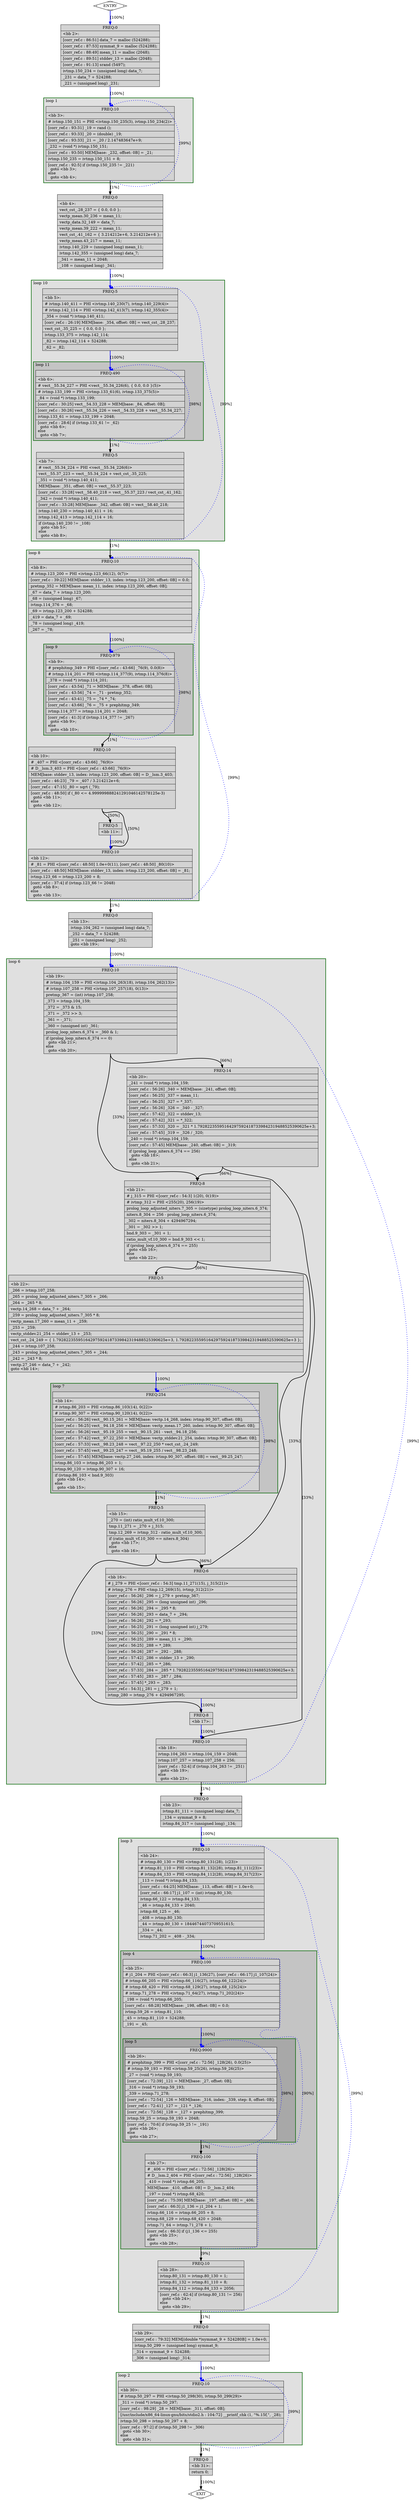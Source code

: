 digraph "./corr_ref.ltrans0.126t.slsr" {
overlap=false;
subgraph "main" {
	color="black";
	label="main";
	subgraph cluster_0_2 {
	style="filled";
	color="darkgreen";
	fillcolor="grey88";
	label="loop 2";
	labeljust=l;
	penwidth=2;
	fn_0_basic_block_30 [shape=record,style=filled,fillcolor=lightgrey,label="{ FREQ:10 |\<bb\ 30\>:\l\
|#\ ivtmp.50_297\ =\ PHI\ \<ivtmp.50_298(30),\ ivtmp.50_299(29)\>\l\
|_311\ =\ (void\ *)\ ivtmp.50_297;\l\
|[corr_ref.c\ :\ 98:29]\ _28\ =\ MEM[base:\ _311,\ offset:\ 0B];\l\
|[/usr/include/x86_64-linux-gnu/bits/stdio2.h\ :\ 104:72]\ __printf_chk\ (1,\ \"%.15f,\",\ _28);\l\
|ivtmp.50_298\ =\ ivtmp.50_297\ +\ 8;\l\
|[corr_ref.c\ :\ 97:2]\ if\ (ivtmp.50_298\ !=\ _306)\l\
\ \ goto\ \<bb\ 30\>;\l\
else\l\
\ \ goto\ \<bb\ 31\>;\l\
}"];

	}
	subgraph cluster_0_3 {
	style="filled";
	color="darkgreen";
	fillcolor="grey88";
	label="loop 3";
	labeljust=l;
	penwidth=2;
	subgraph cluster_0_4 {
	style="filled";
	color="darkgreen";
	fillcolor="grey77";
	label="loop 4";
	labeljust=l;
	penwidth=2;
	subgraph cluster_0_5 {
	style="filled";
	color="darkgreen";
	fillcolor="grey66";
	label="loop 5";
	labeljust=l;
	penwidth=2;
	fn_0_basic_block_26 [shape=record,style=filled,fillcolor=lightgrey,label="{ FREQ:9900 |\<bb\ 26\>:\l\
|#\ prephitmp_399\ =\ PHI\ \<[corr_ref.c\ :\ 72:56]\ _128(26),\ 0.0(25)\>\l\
|#\ ivtmp.59_193\ =\ PHI\ \<ivtmp.59_25(26),\ ivtmp.59_26(25)\>\l\
|_27\ =\ (void\ *)\ ivtmp.59_193;\l\
|[corr_ref.c\ :\ 72:39]\ _121\ =\ MEM[base:\ _27,\ offset:\ 0B];\l\
|_316\ =\ (void\ *)\ ivtmp.59_193;\l\
|_339\ =\ ivtmp.71_278;\l\
|[corr_ref.c\ :\ 72:54]\ _126\ =\ MEM[base:\ _316,\ index:\ _339,\ step:\ 8,\ offset:\ 0B];\l\
|[corr_ref.c\ :\ 72:41]\ _127\ =\ _121\ *\ _126;\l\
|[corr_ref.c\ :\ 72:56]\ _128\ =\ _127\ +\ prephitmp_399;\l\
|ivtmp.59_25\ =\ ivtmp.59_193\ +\ 2048;\l\
|[corr_ref.c\ :\ 70:6]\ if\ (ivtmp.59_25\ !=\ _191)\l\
\ \ goto\ \<bb\ 26\>;\l\
else\l\
\ \ goto\ \<bb\ 27\>;\l\
}"];

	}
	fn_0_basic_block_25 [shape=record,style=filled,fillcolor=lightgrey,label="{ FREQ:100 |\<bb\ 25\>:\l\
|#\ j1_204\ =\ PHI\ \<[corr_ref.c\ :\ 66:3]\ j1_136(27),\ [corr_ref.c\ :\ 66:17]\ j1_107(24)\>\l\
|#\ ivtmp.66_205\ =\ PHI\ \<ivtmp.66_116(27),\ ivtmp.66_122(24)\>\l\
|#\ ivtmp.68_420\ =\ PHI\ \<ivtmp.68_129(27),\ ivtmp.68_125(24)\>\l\
|#\ ivtmp.71_278\ =\ PHI\ \<ivtmp.71_64(27),\ ivtmp.71_202(24)\>\l\
|_198\ =\ (void\ *)\ ivtmp.66_205;\l\
|[corr_ref.c\ :\ 68:28]\ MEM[base:\ _198,\ offset:\ 0B]\ =\ 0.0;\l\
|ivtmp.59_26\ =\ ivtmp.81_110;\l\
|_45\ =\ ivtmp.81_110\ +\ 524288;\l\
|_191\ =\ _45;\l\
}"];

	fn_0_basic_block_27 [shape=record,style=filled,fillcolor=lightgrey,label="{ FREQ:100 |\<bb\ 27\>:\l\
|#\ _406\ =\ PHI\ \<[corr_ref.c\ :\ 72:56]\ _128(26)\>\l\
|#\ D__lsm.2_404\ =\ PHI\ \<[corr_ref.c\ :\ 72:56]\ _128(26)\>\l\
|_410\ =\ (void\ *)\ ivtmp.66_205;\l\
|MEM[base:\ _410,\ offset:\ 0B]\ =\ D__lsm.2_404;\l\
|_197\ =\ (void\ *)\ ivtmp.68_420;\l\
|[corr_ref.c\ :\ 75:39]\ MEM[base:\ _197,\ offset:\ 0B]\ =\ _406;\l\
|[corr_ref.c\ :\ 66:3]\ j1_136\ =\ j1_204\ +\ 1;\l\
|ivtmp.66_116\ =\ ivtmp.66_205\ +\ 8;\l\
|ivtmp.68_129\ =\ ivtmp.68_420\ +\ 2048;\l\
|ivtmp.71_64\ =\ ivtmp.71_278\ +\ 1;\l\
|[corr_ref.c\ :\ 66:3]\ if\ (j1_136\ \<=\ 255)\l\
\ \ goto\ \<bb\ 25\>;\l\
else\l\
\ \ goto\ \<bb\ 28\>;\l\
}"];

	}
	fn_0_basic_block_24 [shape=record,style=filled,fillcolor=lightgrey,label="{ FREQ:10 |\<bb\ 24\>:\l\
|#\ ivtmp.80_130\ =\ PHI\ \<ivtmp.80_131(28),\ 1(23)\>\l\
|#\ ivtmp.81_110\ =\ PHI\ \<ivtmp.81_132(28),\ ivtmp.81_111(23)\>\l\
|#\ ivtmp.84_133\ =\ PHI\ \<ivtmp.84_112(28),\ ivtmp.84_317(23)\>\l\
|_113\ =\ (void\ *)\ ivtmp.84_133;\l\
|[corr_ref.c\ :\ 64:25]\ MEM[base:\ _113,\ offset:\ -8B]\ =\ 1.0e+0;\l\
|[corr_ref.c\ :\ 66:17]\ j1_107\ =\ (int)\ ivtmp.80_130;\l\
|ivtmp.66_122\ =\ ivtmp.84_133;\l\
|_46\ =\ ivtmp.84_133\ +\ 2040;\l\
|ivtmp.68_125\ =\ _46;\l\
|_408\ =\ ivtmp.80_130;\l\
|_44\ =\ ivtmp.80_130\ +\ 18446744073709551615;\l\
|_334\ =\ _44;\l\
|ivtmp.71_202\ =\ _408\ -\ _334;\l\
}"];

	fn_0_basic_block_28 [shape=record,style=filled,fillcolor=lightgrey,label="{ FREQ:10 |\<bb\ 28\>:\l\
|ivtmp.80_131\ =\ ivtmp.80_130\ +\ 1;\l\
|ivtmp.81_132\ =\ ivtmp.81_110\ +\ 8;\l\
|ivtmp.84_112\ =\ ivtmp.84_133\ +\ 2056;\l\
|[corr_ref.c\ :\ 62:4]\ if\ (ivtmp.80_131\ !=\ 256)\l\
\ \ goto\ \<bb\ 24\>;\l\
else\l\
\ \ goto\ \<bb\ 29\>;\l\
}"];

	}
	subgraph cluster_0_6 {
	style="filled";
	color="darkgreen";
	fillcolor="grey88";
	label="loop 6";
	labeljust=l;
	penwidth=2;
	subgraph cluster_0_7 {
	style="filled";
	color="darkgreen";
	fillcolor="grey77";
	label="loop 7";
	labeljust=l;
	penwidth=2;
	fn_0_basic_block_14 [shape=record,style=filled,fillcolor=lightgrey,label="{ FREQ:254 |\<bb\ 14\>:\l\
|#\ ivtmp.86_203\ =\ PHI\ \<ivtmp.86_103(14),\ 0(22)\>\l\
|#\ ivtmp.90_307\ =\ PHI\ \<ivtmp.90_120(14),\ 0(22)\>\l\
|[corr_ref.c\ :\ 56:26]\ vect__90.15_261\ =\ MEM[base:\ vectp.14_268,\ index:\ ivtmp.90_307,\ offset:\ 0B];\l\
|[corr_ref.c\ :\ 56:25]\ vect__94.18_256\ =\ MEM[base:\ vectp_mean.17_260,\ index:\ ivtmp.90_307,\ offset:\ 0B];\l\
|[corr_ref.c\ :\ 56:26]\ vect__95.19_255\ =\ vect__90.15_261\ -\ vect__94.18_256;\l\
|[corr_ref.c\ :\ 57:42]\ vect__97.22_250\ =\ MEM[base:\ vectp_stddev.21_254,\ index:\ ivtmp.90_307,\ offset:\ 0B];\l\
|[corr_ref.c\ :\ 57:33]\ vect__98.23_248\ =\ vect__97.22_250\ *\ vect_cst_.24_249;\l\
|[corr_ref.c\ :\ 57:45]\ vect__99.25_247\ =\ vect__95.19_255\ /\ vect__98.23_248;\l\
|[corr_ref.c\ :\ 57:45]\ MEM[base:\ vectp.27_246,\ index:\ ivtmp.90_307,\ offset:\ 0B]\ =\ vect__99.25_247;\l\
|ivtmp.86_103\ =\ ivtmp.86_203\ +\ 1;\l\
|ivtmp.90_120\ =\ ivtmp.90_307\ +\ 16;\l\
|if\ (ivtmp.86_103\ \<\ bnd.9_303)\l\
\ \ goto\ \<bb\ 14\>;\l\
else\l\
\ \ goto\ \<bb\ 15\>;\l\
}"];

	}
	fn_0_basic_block_19 [shape=record,style=filled,fillcolor=lightgrey,label="{ FREQ:10 |\<bb\ 19\>:\l\
|#\ ivtmp.104_159\ =\ PHI\ \<ivtmp.104_263(18),\ ivtmp.104_262(13)\>\l\
|#\ ivtmp.107_258\ =\ PHI\ \<ivtmp.107_257(18),\ 0(13)\>\l\
|pretmp_367\ =\ (int)\ ivtmp.107_258;\l\
|_373\ =\ ivtmp.104_159;\l\
|_372\ =\ _373\ &\ 15;\l\
|_371\ =\ _372\ \>\>\ 3;\l\
|_361\ =\ -_371;\l\
|_360\ =\ (unsigned\ int)\ _361;\l\
|prolog_loop_niters.6_374\ =\ _360\ &\ 1;\l\
|if\ (prolog_loop_niters.6_374\ ==\ 0)\l\
\ \ goto\ \<bb\ 21\>;\l\
else\l\
\ \ goto\ \<bb\ 20\>;\l\
}"];

	fn_0_basic_block_20 [shape=record,style=filled,fillcolor=lightgrey,label="{ FREQ:14 |\<bb\ 20\>:\l\
|_241\ =\ (void\ *)\ ivtmp.104_159;\l\
|[corr_ref.c\ :\ 56:26]\ _340\ =\ MEM[base:\ _241,\ offset:\ 0B];\l\
|[corr_ref.c\ :\ 56:25]\ _337\ =\ mean_11;\l\
|[corr_ref.c\ :\ 56:25]\ _327\ =\ *_337;\l\
|[corr_ref.c\ :\ 56:26]\ _326\ =\ _340\ -\ _327;\l\
|[corr_ref.c\ :\ 57:42]\ _322\ =\ stddev_13;\l\
|[corr_ref.c\ :\ 57:42]\ _321\ =\ *_322;\l\
|[corr_ref.c\ :\ 57:33]\ _320\ =\ _321\ *\ 1.792822355951642975924187339842319488525390625e+3;\l\
|[corr_ref.c\ :\ 57:45]\ _319\ =\ _326\ /\ _320;\l\
|_240\ =\ (void\ *)\ ivtmp.104_159;\l\
|[corr_ref.c\ :\ 57:45]\ MEM[base:\ _240,\ offset:\ 0B]\ =\ _319;\l\
|if\ (prolog_loop_niters.6_374\ ==\ 256)\l\
\ \ goto\ \<bb\ 18\>;\l\
else\l\
\ \ goto\ \<bb\ 21\>;\l\
}"];

	fn_0_basic_block_21 [shape=record,style=filled,fillcolor=lightgrey,label="{ FREQ:8 |\<bb\ 21\>:\l\
|#\ j_315\ =\ PHI\ \<[corr_ref.c\ :\ 54:3]\ 1(20),\ 0(19)\>\l\
|#\ ivtmp_312\ =\ PHI\ \<255(20),\ 256(19)\>\l\
|prolog_loop_adjusted_niters.7_305\ =\ (sizetype)\ prolog_loop_niters.6_374;\l\
|niters.8_304\ =\ 256\ -\ prolog_loop_niters.6_374;\l\
|_302\ =\ niters.8_304\ +\ 4294967294;\l\
|_301\ =\ _302\ \>\>\ 1;\l\
|bnd.9_303\ =\ _301\ +\ 1;\l\
|ratio_mult_vf.10_300\ =\ bnd.9_303\ \<\<\ 1;\l\
|if\ (prolog_loop_niters.6_374\ ==\ 255)\l\
\ \ goto\ \<bb\ 16\>;\l\
else\l\
\ \ goto\ \<bb\ 22\>;\l\
}"];

	fn_0_basic_block_18 [shape=record,style=filled,fillcolor=lightgrey,label="{ FREQ:10 |\<bb\ 18\>:\l\
|ivtmp.104_263\ =\ ivtmp.104_159\ +\ 2048;\l\
|ivtmp.107_257\ =\ ivtmp.107_258\ +\ 256;\l\
|[corr_ref.c\ :\ 52:4]\ if\ (ivtmp.104_263\ !=\ _251)\l\
\ \ goto\ \<bb\ 19\>;\l\
else\l\
\ \ goto\ \<bb\ 23\>;\l\
}"];

	fn_0_basic_block_22 [shape=record,style=filled,fillcolor=lightgrey,label="{ FREQ:5 |\<bb\ 22\>:\l\
|_266\ =\ ivtmp.107_258;\l\
|_265\ =\ prolog_loop_adjusted_niters.7_305\ +\ _266;\l\
|_264\ =\ _265\ *\ 8;\l\
|vectp.14_268\ =\ data_7\ +\ _264;\l\
|_259\ =\ prolog_loop_adjusted_niters.7_305\ *\ 8;\l\
|vectp_mean.17_260\ =\ mean_11\ +\ _259;\l\
|_253\ =\ _259;\l\
|vectp_stddev.21_254\ =\ stddev_13\ +\ _253;\l\
|vect_cst_.24_249\ =\ \{\ 1.792822355951642975924187339842319488525390625e+3,\ 1.792822355951642975924187339842319488525390625e+3\ \};\l\
|_244\ =\ ivtmp.107_258;\l\
|_243\ =\ prolog_loop_adjusted_niters.7_305\ +\ _244;\l\
|_242\ =\ _243\ *\ 8;\l\
|vectp.27_246\ =\ data_7\ +\ _242;\l\
goto\ \<bb\ 14\>;\l\
}"];

	fn_0_basic_block_16 [shape=record,style=filled,fillcolor=lightgrey,label="{ FREQ:6 |\<bb\ 16\>:\l\
|#\ j_279\ =\ PHI\ \<[corr_ref.c\ :\ 54:3]\ tmp.11_271(15),\ j_315(21)\>\l\
|#\ ivtmp_276\ =\ PHI\ \<tmp.12_269(15),\ ivtmp_312(21)\>\l\
|[corr_ref.c\ :\ 56:26]\ _296\ =\ j_279\ +\ pretmp_367;\l\
|[corr_ref.c\ :\ 56:26]\ _295\ =\ (long\ unsigned\ int)\ _296;\l\
|[corr_ref.c\ :\ 56:26]\ _294\ =\ _295\ *\ 8;\l\
|[corr_ref.c\ :\ 56:26]\ _293\ =\ data_7\ +\ _294;\l\
|[corr_ref.c\ :\ 56:26]\ _292\ =\ *_293;\l\
|[corr_ref.c\ :\ 56:25]\ _291\ =\ (long\ unsigned\ int)\ j_279;\l\
|[corr_ref.c\ :\ 56:25]\ _290\ =\ _291\ *\ 8;\l\
|[corr_ref.c\ :\ 56:25]\ _289\ =\ mean_11\ +\ _290;\l\
|[corr_ref.c\ :\ 56:25]\ _288\ =\ *_289;\l\
|[corr_ref.c\ :\ 56:26]\ _287\ =\ _292\ -\ _288;\l\
|[corr_ref.c\ :\ 57:42]\ _286\ =\ stddev_13\ +\ _290;\l\
|[corr_ref.c\ :\ 57:42]\ _285\ =\ *_286;\l\
|[corr_ref.c\ :\ 57:33]\ _284\ =\ _285\ *\ 1.792822355951642975924187339842319488525390625e+3;\l\
|[corr_ref.c\ :\ 57:45]\ _283\ =\ _287\ /\ _284;\l\
|[corr_ref.c\ :\ 57:45]\ *_293\ =\ _283;\l\
|[corr_ref.c\ :\ 54:3]\ j_281\ =\ j_279\ +\ 1;\l\
|ivtmp_280\ =\ ivtmp_276\ +\ 4294967295;\l\
}"];

	fn_0_basic_block_17 [shape=record,style=filled,fillcolor=lightgrey,label="{ FREQ:8 |\<bb\ 17\>:\l\
}"];

	fn_0_basic_block_15 [shape=record,style=filled,fillcolor=lightgrey,label="{ FREQ:5 |\<bb\ 15\>:\l\
|_270\ =\ (int)\ ratio_mult_vf.10_300;\l\
|tmp.11_271\ =\ _270\ +\ j_315;\l\
|tmp.12_269\ =\ ivtmp_312\ -\ ratio_mult_vf.10_300;\l\
|if\ (ratio_mult_vf.10_300\ ==\ niters.8_304)\l\
\ \ goto\ \<bb\ 17\>;\l\
else\l\
\ \ goto\ \<bb\ 16\>;\l\
}"];

	}
	subgraph cluster_0_8 {
	style="filled";
	color="darkgreen";
	fillcolor="grey88";
	label="loop 8";
	labeljust=l;
	penwidth=2;
	subgraph cluster_0_9 {
	style="filled";
	color="darkgreen";
	fillcolor="grey77";
	label="loop 9";
	labeljust=l;
	penwidth=2;
	fn_0_basic_block_9 [shape=record,style=filled,fillcolor=lightgrey,label="{ FREQ:979 |\<bb\ 9\>:\l\
|#\ prephitmp_349\ =\ PHI\ \<[corr_ref.c\ :\ 43:66]\ _76(9),\ 0.0(8)\>\l\
|#\ ivtmp.114_201\ =\ PHI\ \<ivtmp.114_377(9),\ ivtmp.114_376(8)\>\l\
|_378\ =\ (void\ *)\ ivtmp.114_201;\l\
|[corr_ref.c\ :\ 43:54]\ _71\ =\ MEM[base:\ _378,\ offset:\ 0B];\l\
|[corr_ref.c\ :\ 43:56]\ _74\ =\ _71\ -\ pretmp_352;\l\
|[corr_ref.c\ :\ 43:41]\ _75\ =\ _74\ *\ _74;\l\
|[corr_ref.c\ :\ 43:66]\ _76\ =\ _75\ +\ prephitmp_349;\l\
|ivtmp.114_377\ =\ ivtmp.114_201\ +\ 2048;\l\
|[corr_ref.c\ :\ 41:3]\ if\ (ivtmp.114_377\ !=\ _267)\l\
\ \ goto\ \<bb\ 9\>;\l\
else\l\
\ \ goto\ \<bb\ 10\>;\l\
}"];

	}
	fn_0_basic_block_8 [shape=record,style=filled,fillcolor=lightgrey,label="{ FREQ:10 |\<bb\ 8\>:\l\
|#\ ivtmp.123_200\ =\ PHI\ \<ivtmp.123_66(12),\ 0(7)\>\l\
|[corr_ref.c\ :\ 39:22]\ MEM[base:\ stddev_13,\ index:\ ivtmp.123_200,\ offset:\ 0B]\ =\ 0.0;\l\
|pretmp_352\ =\ MEM[base:\ mean_11,\ index:\ ivtmp.123_200,\ offset:\ 0B];\l\
|_67\ =\ data_7\ +\ ivtmp.123_200;\l\
|_68\ =\ (unsigned\ long)\ _67;\l\
|ivtmp.114_376\ =\ _68;\l\
|_69\ =\ ivtmp.123_200\ +\ 524288;\l\
|_419\ =\ data_7\ +\ _69;\l\
|_78\ =\ (unsigned\ long)\ _419;\l\
|_267\ =\ _78;\l\
}"];

	fn_0_basic_block_10 [shape=record,style=filled,fillcolor=lightgrey,label="{ FREQ:10 |\<bb\ 10\>:\l\
|#\ _407\ =\ PHI\ \<[corr_ref.c\ :\ 43:66]\ _76(9)\>\l\
|#\ D__lsm.3_403\ =\ PHI\ \<[corr_ref.c\ :\ 43:66]\ _76(9)\>\l\
|MEM[base:\ stddev_13,\ index:\ ivtmp.123_200,\ offset:\ 0B]\ =\ D__lsm.3_403;\l\
|[corr_ref.c\ :\ 46:23]\ _79\ =\ _407\ /\ 3.214212e+6;\l\
|[corr_ref.c\ :\ 47:15]\ _80\ =\ sqrt\ (_79);\l\
|[corr_ref.c\ :\ 48:50]\ if\ (_80\ \<=\ 4.999999888241291046142578125e-3)\l\
\ \ goto\ \<bb\ 11\>;\l\
else\l\
\ \ goto\ \<bb\ 12\>;\l\
}"];

	fn_0_basic_block_11 [shape=record,style=filled,fillcolor=lightgrey,label="{ FREQ:5 |\<bb\ 11\>:\l\
}"];

	fn_0_basic_block_12 [shape=record,style=filled,fillcolor=lightgrey,label="{ FREQ:10 |\<bb\ 12\>:\l\
|#\ _81\ =\ PHI\ \<[corr_ref.c\ :\ 48:50]\ 1.0e+0(11),\ [corr_ref.c\ :\ 48:50]\ _80(10)\>\l\
|[corr_ref.c\ :\ 48:50]\ MEM[base:\ stddev_13,\ index:\ ivtmp.123_200,\ offset:\ 0B]\ =\ _81;\l\
|ivtmp.123_66\ =\ ivtmp.123_200\ +\ 8;\l\
|[corr_ref.c\ :\ 37:4]\ if\ (ivtmp.123_66\ !=\ 2048)\l\
\ \ goto\ \<bb\ 8\>;\l\
else\l\
\ \ goto\ \<bb\ 13\>;\l\
}"];

	}
	subgraph cluster_0_10 {
	style="filled";
	color="darkgreen";
	fillcolor="grey88";
	label="loop 10";
	labeljust=l;
	penwidth=2;
	subgraph cluster_0_11 {
	style="filled";
	color="darkgreen";
	fillcolor="grey77";
	label="loop 11";
	labeljust=l;
	penwidth=2;
	fn_0_basic_block_6 [shape=record,style=filled,fillcolor=lightgrey,label="{ FREQ:490 |\<bb\ 6\>:\l\
|#\ vect__55.34_227\ =\ PHI\ \<vect__55.34_226(6),\ \{\ 0.0,\ 0.0\ \}(5)\>\l\
|#\ ivtmp.133_199\ =\ PHI\ \<ivtmp.133_61(6),\ ivtmp.133_375(5)\>\l\
|_84\ =\ (void\ *)\ ivtmp.133_199;\l\
|[corr_ref.c\ :\ 30:25]\ vect__54.33_228\ =\ MEM[base:\ _84,\ offset:\ 0B];\l\
|[corr_ref.c\ :\ 30:26]\ vect__55.34_226\ =\ vect__54.33_228\ +\ vect__55.34_227;\l\
|ivtmp.133_61\ =\ ivtmp.133_199\ +\ 2048;\l\
|[corr_ref.c\ :\ 28:6]\ if\ (ivtmp.133_61\ !=\ _62)\l\
\ \ goto\ \<bb\ 6\>;\l\
else\l\
\ \ goto\ \<bb\ 7\>;\l\
}"];

	}
	fn_0_basic_block_5 [shape=record,style=filled,fillcolor=lightgrey,label="{ FREQ:5 |\<bb\ 5\>:\l\
|#\ ivtmp.140_411\ =\ PHI\ \<ivtmp.140_230(7),\ ivtmp.140_229(4)\>\l\
|#\ ivtmp.142_114\ =\ PHI\ \<ivtmp.142_413(7),\ ivtmp.142_355(4)\>\l\
|_354\ =\ (void\ *)\ ivtmp.140_411;\l\
|[corr_ref.c\ :\ 26:19]\ MEM[base:\ _354,\ offset:\ 0B]\ =\ vect_cst_.28_237;\l\
|vect_cst_.35_225\ =\ \{\ 0.0,\ 0.0\ \};\l\
|ivtmp.133_375\ =\ ivtmp.142_114;\l\
|_82\ =\ ivtmp.142_114\ +\ 524288;\l\
|_62\ =\ _82;\l\
}"];

	fn_0_basic_block_7 [shape=record,style=filled,fillcolor=lightgrey,label="{ FREQ:5 |\<bb\ 7\>:\l\
|#\ vect__55.34_224\ =\ PHI\ \<vect__55.34_226(6)\>\l\
|vect__55.37_223\ =\ vect__55.34_224\ +\ vect_cst_.35_225;\l\
|_351\ =\ (void\ *)\ ivtmp.140_411;\l\
|MEM[base:\ _351,\ offset:\ 0B]\ =\ vect__55.37_223;\l\
|[corr_ref.c\ :\ 33:28]\ vect__58.40_218\ =\ vect__55.37_223\ /\ vect_cst_.41_162;\l\
|_342\ =\ (void\ *)\ ivtmp.140_411;\l\
|[corr_ref.c\ :\ 33:28]\ MEM[base:\ _342,\ offset:\ 0B]\ =\ vect__58.40_218;\l\
|ivtmp.140_230\ =\ ivtmp.140_411\ +\ 16;\l\
|ivtmp.142_413\ =\ ivtmp.142_114\ +\ 16;\l\
|if\ (ivtmp.140_230\ !=\ _108)\l\
\ \ goto\ \<bb\ 5\>;\l\
else\l\
\ \ goto\ \<bb\ 8\>;\l\
}"];

	}
	subgraph cluster_0_1 {
	style="filled";
	color="darkgreen";
	fillcolor="grey88";
	label="loop 1";
	labeljust=l;
	penwidth=2;
	fn_0_basic_block_3 [shape=record,style=filled,fillcolor=lightgrey,label="{ FREQ:10 |\<bb\ 3\>:\l\
|#\ ivtmp.150_151\ =\ PHI\ \<ivtmp.150_235(3),\ ivtmp.150_234(2)\>\l\
|[corr_ref.c\ :\ 93:31]\ _19\ =\ rand\ ();\l\
|[corr_ref.c\ :\ 93:33]\ _20\ =\ (double)\ _19;\l\
|[corr_ref.c\ :\ 93:33]\ _21\ =\ _20\ /\ 2.147483647e+9;\l\
|_232\ =\ (void\ *)\ ivtmp.150_151;\l\
|[corr_ref.c\ :\ 93:50]\ MEM[base:\ _232,\ offset:\ 0B]\ =\ _21;\l\
|ivtmp.150_235\ =\ ivtmp.150_151\ +\ 8;\l\
|[corr_ref.c\ :\ 92:5]\ if\ (ivtmp.150_235\ !=\ _221)\l\
\ \ goto\ \<bb\ 3\>;\l\
else\l\
\ \ goto\ \<bb\ 4\>;\l\
}"];

	}
	fn_0_basic_block_0 [shape=Mdiamond,style=filled,fillcolor=white,label="ENTRY"];

	fn_0_basic_block_1 [shape=Mdiamond,style=filled,fillcolor=white,label="EXIT"];

	fn_0_basic_block_2 [shape=record,style=filled,fillcolor=lightgrey,label="{ FREQ:0 |\<bb\ 2\>:\l\
|[corr_ref.c\ :\ 86:51]\ data_7\ =\ malloc\ (524288);\l\
|[corr_ref.c\ :\ 87:53]\ symmat_9\ =\ malloc\ (524288);\l\
|[corr_ref.c\ :\ 88:49]\ mean_11\ =\ malloc\ (2048);\l\
|[corr_ref.c\ :\ 89:51]\ stddev_13\ =\ malloc\ (2048);\l\
|[corr_ref.c\ :\ 91:13]\ srand\ (5497);\l\
|ivtmp.150_234\ =\ (unsigned\ long)\ data_7;\l\
|_231\ =\ data_7\ +\ 524288;\l\
|_221\ =\ (unsigned\ long)\ _231;\l\
}"];

	fn_0_basic_block_4 [shape=record,style=filled,fillcolor=lightgrey,label="{ FREQ:0 |\<bb\ 4\>:\l\
|vect_cst_.28_237\ =\ \{\ 0.0,\ 0.0\ \};\l\
|vectp_mean.30_236\ =\ mean_11;\l\
|vectp_data.32_149\ =\ data_7;\l\
|vectp_mean.39_222\ =\ mean_11;\l\
|vect_cst_.41_162\ =\ \{\ 3.214212e+6,\ 3.214212e+6\ \};\l\
|vectp_mean.43_217\ =\ mean_11;\l\
|ivtmp.140_229\ =\ (unsigned\ long)\ mean_11;\l\
|ivtmp.142_355\ =\ (unsigned\ long)\ data_7;\l\
|_341\ =\ mean_11\ +\ 2048;\l\
|_108\ =\ (unsigned\ long)\ _341;\l\
}"];

	fn_0_basic_block_13 [shape=record,style=filled,fillcolor=lightgrey,label="{ FREQ:0 |\<bb\ 13\>:\l\
|ivtmp.104_262\ =\ (unsigned\ long)\ data_7;\l\
|_252\ =\ data_7\ +\ 524288;\l\
|_251\ =\ (unsigned\ long)\ _252;\l\
goto\ \<bb\ 19\>;\l\
}"];

	fn_0_basic_block_23 [shape=record,style=filled,fillcolor=lightgrey,label="{ FREQ:0 |\<bb\ 23\>:\l\
|ivtmp.81_111\ =\ (unsigned\ long)\ data_7;\l\
|_134\ =\ symmat_9\ +\ 8;\l\
|ivtmp.84_317\ =\ (unsigned\ long)\ _134;\l\
}"];

	fn_0_basic_block_29 [shape=record,style=filled,fillcolor=lightgrey,label="{ FREQ:0 |\<bb\ 29\>:\l\
|[corr_ref.c\ :\ 79:32]\ MEM[(double\ *)symmat_9\ +\ 524280B]\ =\ 1.0e+0;\l\
|ivtmp.50_299\ =\ (unsigned\ long)\ symmat_9;\l\
|_314\ =\ symmat_9\ +\ 524288;\l\
|_306\ =\ (unsigned\ long)\ _314;\l\
}"];

	fn_0_basic_block_31 [shape=record,style=filled,fillcolor=lightgrey,label="{ FREQ:0 |\<bb\ 31\>:\l\
|return\ 0;\l\
}"];

	fn_0_basic_block_0:s -> fn_0_basic_block_2:n [style="solid,bold",color=blue,weight=100,constraint=true, label="[100%]"];
	fn_0_basic_block_2:s -> fn_0_basic_block_3:n [style="solid,bold",color=blue,weight=100,constraint=true, label="[100%]"];
	fn_0_basic_block_3:s -> fn_0_basic_block_3:n [style="dotted,bold",color=blue,weight=10,constraint=false, label="[99%]"];
	fn_0_basic_block_3:s -> fn_0_basic_block_4:n [style="solid,bold",color=black,weight=10,constraint=true, label="[1%]"];
	fn_0_basic_block_4:s -> fn_0_basic_block_5:n [style="solid,bold",color=blue,weight=100,constraint=true, label="[100%]"];
	fn_0_basic_block_5:s -> fn_0_basic_block_6:n [style="solid,bold",color=blue,weight=100,constraint=true, label="[100%]"];
	fn_0_basic_block_6:s -> fn_0_basic_block_6:n [style="dotted,bold",color=blue,weight=10,constraint=false, label="[98%]"];
	fn_0_basic_block_6:s -> fn_0_basic_block_7:n [style="solid,bold",color=black,weight=10,constraint=true, label="[1%]"];
	fn_0_basic_block_7:s -> fn_0_basic_block_5:n [style="dotted,bold",color=blue,weight=10,constraint=false, label="[99%]"];
	fn_0_basic_block_7:s -> fn_0_basic_block_8:n [style="solid,bold",color=black,weight=10,constraint=true, label="[1%]"];
	fn_0_basic_block_8:s -> fn_0_basic_block_9:n [style="solid,bold",color=blue,weight=100,constraint=true, label="[100%]"];
	fn_0_basic_block_9:s -> fn_0_basic_block_9:n [style="dotted,bold",color=blue,weight=10,constraint=false, label="[98%]"];
	fn_0_basic_block_9:s -> fn_0_basic_block_10:n [style="solid,bold",color=black,weight=10,constraint=true, label="[1%]"];
	fn_0_basic_block_10:s -> fn_0_basic_block_11:n [style="solid,bold",color=black,weight=10,constraint=true, label="[50%]"];
	fn_0_basic_block_10:s -> fn_0_basic_block_12:n [style="solid,bold",color=black,weight=10,constraint=true, label="[50%]"];
	fn_0_basic_block_11:s -> fn_0_basic_block_12:n [style="solid,bold",color=blue,weight=100,constraint=true, label="[100%]"];
	fn_0_basic_block_12:s -> fn_0_basic_block_8:n [style="dotted,bold",color=blue,weight=10,constraint=false, label="[99%]"];
	fn_0_basic_block_12:s -> fn_0_basic_block_13:n [style="solid,bold",color=black,weight=10,constraint=true, label="[1%]"];
	fn_0_basic_block_13:s -> fn_0_basic_block_19:n [style="solid,bold",color=blue,weight=100,constraint=true, label="[100%]"];
	fn_0_basic_block_14:s -> fn_0_basic_block_14:n [style="dotted,bold",color=blue,weight=10,constraint=false, label="[98%]"];
	fn_0_basic_block_14:s -> fn_0_basic_block_15:n [style="solid,bold",color=black,weight=10,constraint=true, label="[1%]"];
	fn_0_basic_block_15:s -> fn_0_basic_block_16:n [style="solid,bold",color=black,weight=10,constraint=true, label="[66%]"];
	fn_0_basic_block_15:s -> fn_0_basic_block_17:n [style="solid,bold",color=black,weight=10,constraint=true, label="[33%]"];
	fn_0_basic_block_16:s -> fn_0_basic_block_17:n [style="solid,bold",color=blue,weight=100,constraint=true, label="[100%]"];
	fn_0_basic_block_17:s -> fn_0_basic_block_18:n [style="solid,bold",color=blue,weight=100,constraint=true, label="[100%]"];
	fn_0_basic_block_18:s -> fn_0_basic_block_19:n [style="dotted,bold",color=blue,weight=10,constraint=false, label="[99%]"];
	fn_0_basic_block_18:s -> fn_0_basic_block_23:n [style="solid,bold",color=black,weight=10,constraint=true, label="[1%]"];
	fn_0_basic_block_19:s -> fn_0_basic_block_20:n [style="solid,bold",color=black,weight=10,constraint=true, label="[66%]"];
	fn_0_basic_block_19:s -> fn_0_basic_block_21:n [style="solid,bold",color=black,weight=10,constraint=true, label="[33%]"];
	fn_0_basic_block_20:s -> fn_0_basic_block_21:n [style="solid,bold",color=black,weight=10,constraint=true, label="[66%]"];
	fn_0_basic_block_20:s -> fn_0_basic_block_18:n [style="solid,bold",color=black,weight=10,constraint=true, label="[33%]"];
	fn_0_basic_block_21:s -> fn_0_basic_block_22:n [style="solid,bold",color=black,weight=10,constraint=true, label="[66%]"];
	fn_0_basic_block_21:s -> fn_0_basic_block_16:n [style="solid,bold",color=black,weight=10,constraint=true, label="[33%]"];
	fn_0_basic_block_22:s -> fn_0_basic_block_14:n [style="solid,bold",color=blue,weight=100,constraint=true, label="[100%]"];
	fn_0_basic_block_23:s -> fn_0_basic_block_24:n [style="solid,bold",color=blue,weight=100,constraint=true, label="[100%]"];
	fn_0_basic_block_24:s -> fn_0_basic_block_25:n [style="solid,bold",color=blue,weight=100,constraint=true, label="[100%]"];
	fn_0_basic_block_25:s -> fn_0_basic_block_26:n [style="solid,bold",color=blue,weight=100,constraint=true, label="[100%]"];
	fn_0_basic_block_26:s -> fn_0_basic_block_26:n [style="dotted,bold",color=blue,weight=10,constraint=false, label="[98%]"];
	fn_0_basic_block_26:s -> fn_0_basic_block_27:n [style="solid,bold",color=black,weight=10,constraint=true, label="[1%]"];
	fn_0_basic_block_27:s -> fn_0_basic_block_25:n [style="dotted,bold",color=blue,weight=10,constraint=false, label="[90%]"];
	fn_0_basic_block_27:s -> fn_0_basic_block_28:n [style="solid,bold",color=black,weight=10,constraint=true, label="[9%]"];
	fn_0_basic_block_28:s -> fn_0_basic_block_24:n [style="dotted,bold",color=blue,weight=10,constraint=false, label="[99%]"];
	fn_0_basic_block_28:s -> fn_0_basic_block_29:n [style="solid,bold",color=black,weight=10,constraint=true, label="[1%]"];
	fn_0_basic_block_29:s -> fn_0_basic_block_30:n [style="solid,bold",color=blue,weight=100,constraint=true, label="[100%]"];
	fn_0_basic_block_30:s -> fn_0_basic_block_30:n [style="dotted,bold",color=blue,weight=10,constraint=false, label="[99%]"];
	fn_0_basic_block_30:s -> fn_0_basic_block_31:n [style="solid,bold",color=black,weight=10,constraint=true, label="[1%]"];
	fn_0_basic_block_31:s -> fn_0_basic_block_1:n [style="solid,bold",color=black,weight=10,constraint=true, label="[100%]"];
	fn_0_basic_block_0:s -> fn_0_basic_block_1:n [style="invis",constraint=true];
}
}
